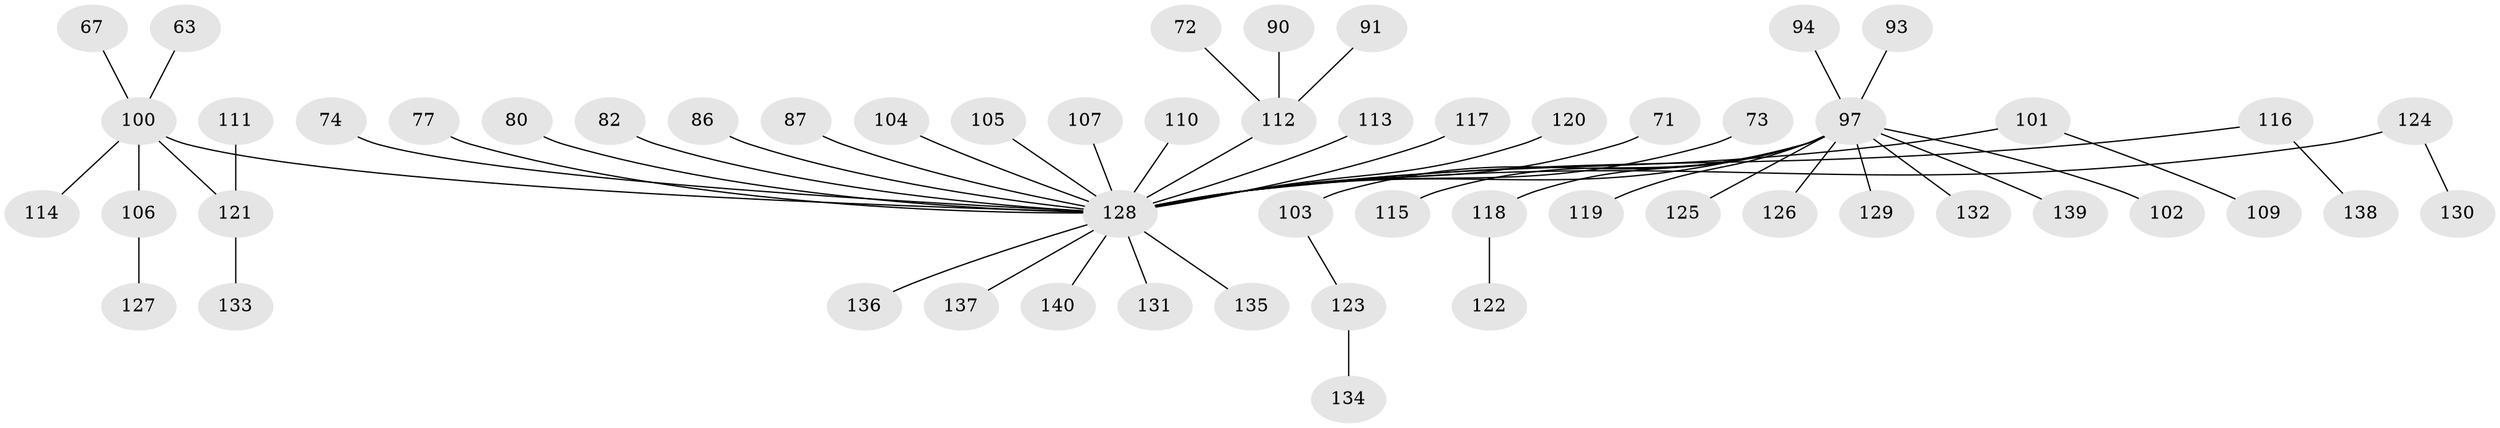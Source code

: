 // original degree distribution, {2: 0.2714285714285714, 5: 0.04285714285714286, 6: 0.014285714285714285, 7: 0.007142857142857143, 4: 0.08571428571428572, 3: 0.08571428571428572, 1: 0.4928571428571429}
// Generated by graph-tools (version 1.1) at 2025/55/03/04/25 21:55:40]
// undirected, 56 vertices, 55 edges
graph export_dot {
graph [start="1"]
  node [color=gray90,style=filled];
  63;
  67;
  71;
  72;
  73;
  74;
  77;
  80;
  82;
  86;
  87;
  90;
  91;
  93;
  94;
  97 [super="+92+96+70+81"];
  100 [super="+98+68+59"];
  101;
  102;
  103 [super="+83"];
  104;
  105;
  106;
  107;
  109;
  110;
  111;
  112 [super="+60"];
  113;
  114;
  115;
  116;
  117;
  118;
  119;
  120;
  121 [super="+46+85"];
  122;
  123 [super="+84+99"];
  124;
  125;
  126;
  127;
  128 [super="+4+3+15+14+41+9+26+34+95+27+47+37+45+50+61+51+62+78+108"];
  129;
  130;
  131;
  132;
  133;
  134;
  135;
  136 [super="+35"];
  137;
  138;
  139;
  140;
  63 -- 100;
  67 -- 100;
  71 -- 128;
  72 -- 112;
  73 -- 128;
  74 -- 128;
  77 -- 128;
  80 -- 128;
  82 -- 128;
  86 -- 128;
  87 -- 128;
  90 -- 112;
  91 -- 112;
  93 -- 97;
  94 -- 97;
  97 -- 139;
  97 -- 132;
  97 -- 102;
  97 -- 118;
  97 -- 128;
  97 -- 129;
  97 -- 103;
  97 -- 115;
  97 -- 119;
  97 -- 126;
  97 -- 125;
  100 -- 114;
  100 -- 128;
  100 -- 121;
  100 -- 106;
  101 -- 109;
  101 -- 128;
  103 -- 123;
  104 -- 128;
  105 -- 128;
  106 -- 127;
  107 -- 128;
  110 -- 128;
  111 -- 121;
  112 -- 128;
  113 -- 128;
  116 -- 138;
  116 -- 128;
  117 -- 128;
  118 -- 122;
  120 -- 128;
  121 -- 133;
  123 -- 134;
  124 -- 130;
  124 -- 128;
  128 -- 137;
  128 -- 131;
  128 -- 135;
  128 -- 136;
  128 -- 140;
}
